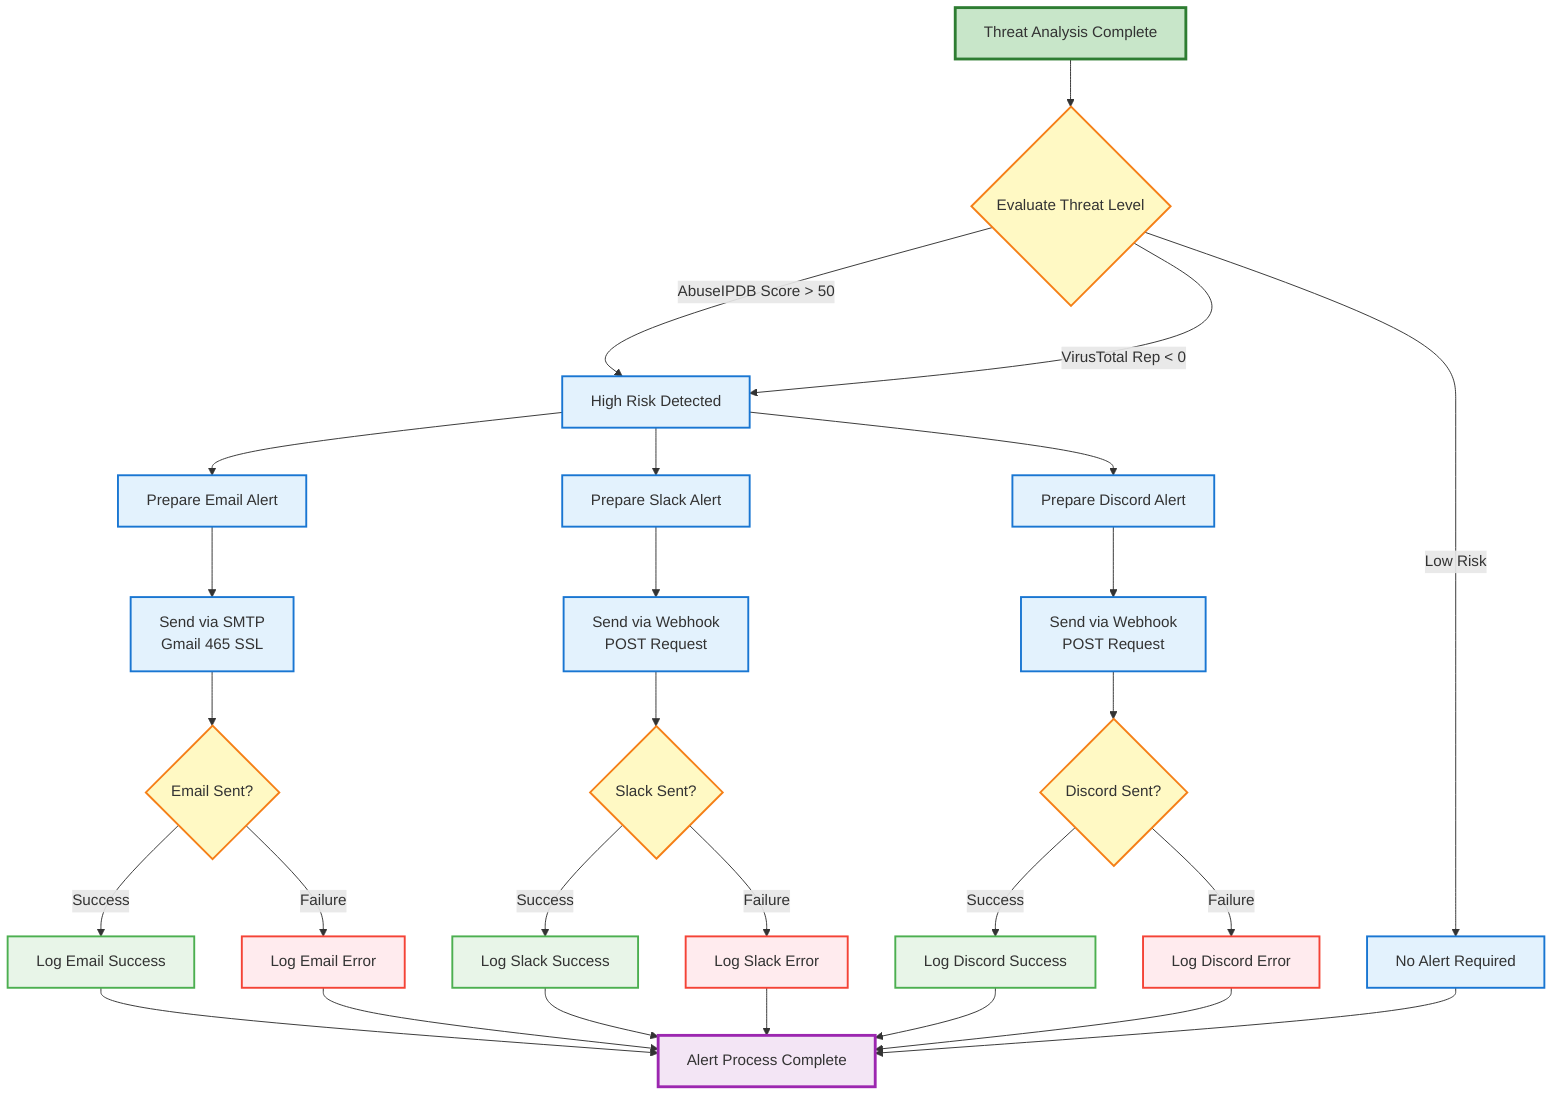 flowchart TD
    START[Threat Analysis Complete] --> EVAL{Evaluate Threat Level}
    
    EVAL -->|AbuseIPDB Score > 50| HIGH_RISK[High Risk Detected]
    EVAL -->|VirusTotal Rep < 0| HIGH_RISK
    EVAL -->|Low Risk| NO_ALERT[No Alert Required]
    
    HIGH_RISK --> EMAIL_PREP[Prepare Email Alert]
    HIGH_RISK --> SLACK_PREP[Prepare Slack Alert]
    HIGH_RISK --> DISCORD_PREP[Prepare Discord Alert]
    
    EMAIL_PREP --> EMAIL_SEND[Send via SMTP<br/>Gmail 465 SSL]
    SLACK_PREP --> SLACK_SEND[Send via Webhook<br/>POST Request]
    DISCORD_PREP --> DISCORD_SEND[Send via Webhook<br/>POST Request]
    
    EMAIL_SEND --> EMAIL_STATUS{Email Sent?}
    SLACK_SEND --> SLACK_STATUS{Slack Sent?}
    DISCORD_SEND --> DISCORD_STATUS{Discord Sent?}
    
    EMAIL_STATUS -->|Success| EMAIL_LOG[Log Email Success]
    EMAIL_STATUS -->|Failure| EMAIL_ERROR[Log Email Error]
    
    SLACK_STATUS -->|Success| SLACK_LOG[Log Slack Success]
    SLACK_STATUS -->|Failure| SLACK_ERROR[Log Slack Error]
    
    DISCORD_STATUS -->|Success| DISCORD_LOG[Log Discord Success]
    DISCORD_STATUS -->|Failure| DISCORD_ERROR[Log Discord Error]
    
    EMAIL_LOG --> COMPLETE[Alert Process Complete]
    EMAIL_ERROR --> COMPLETE
    SLACK_LOG --> COMPLETE
    SLACK_ERROR --> COMPLETE
    DISCORD_LOG --> COMPLETE
    DISCORD_ERROR --> COMPLETE
    NO_ALERT --> COMPLETE
    
    classDef start fill:#c8e6c9,stroke:#2e7d32,stroke-width:3px
    classDef decision fill:#fff9c4,stroke:#f57f17,stroke-width:2px
    classDef process fill:#e3f2fd,stroke:#1976d2,stroke-width:2px
    classDef success fill:#e8f5e8,stroke:#4caf50,stroke-width:2px
    classDef error fill:#ffebee,stroke:#f44336,stroke-width:2px
    classDef complete fill:#f3e5f5,stroke:#9c27b0,stroke-width:3px
    
    class START start
    class EVAL,EMAIL_STATUS,SLACK_STATUS,DISCORD_STATUS decision
    class HIGH_RISK,EMAIL_PREP,SLACK_PREP,DISCORD_PREP,EMAIL_SEND,SLACK_SEND,DISCORD_SEND,NO_ALERT process
    class EMAIL_LOG,SLACK_LOG,DISCORD_LOG success
    class EMAIL_ERROR,SLACK_ERROR,DISCORD_ERROR error
    class COMPLETE complete
    classDef process fill:#e3f2fd,stroke:#1976d2,stroke-width:2px
    classDef success fill:#e8f5e8,stroke:#4caf50,stroke-width:2px
    classDef error fill:#ffebee,stroke:#f44336,stroke-width:2px
    classDef complete fill:#f3e5f5,stroke:#9c27b0,stroke-width:3px
    
    class START start
    class EVAL,EMAIL_STATUS,SLACK_STATUS,DISCORD_STATUS decision
    class HIGH_RISK,EMAIL_PREP,SLACK_PREP,DISCORD_PREP,EMAIL_SEND,SLACK_SEND,DISCORD_SEND,NO_ALERT process
    class EMAIL_LOG,SLACK_LOG,DISCORD_LOG success
    class EMAIL_ERROR,SLACK_ERROR,DISCORD_ERROR error
    class COMPLETE complete